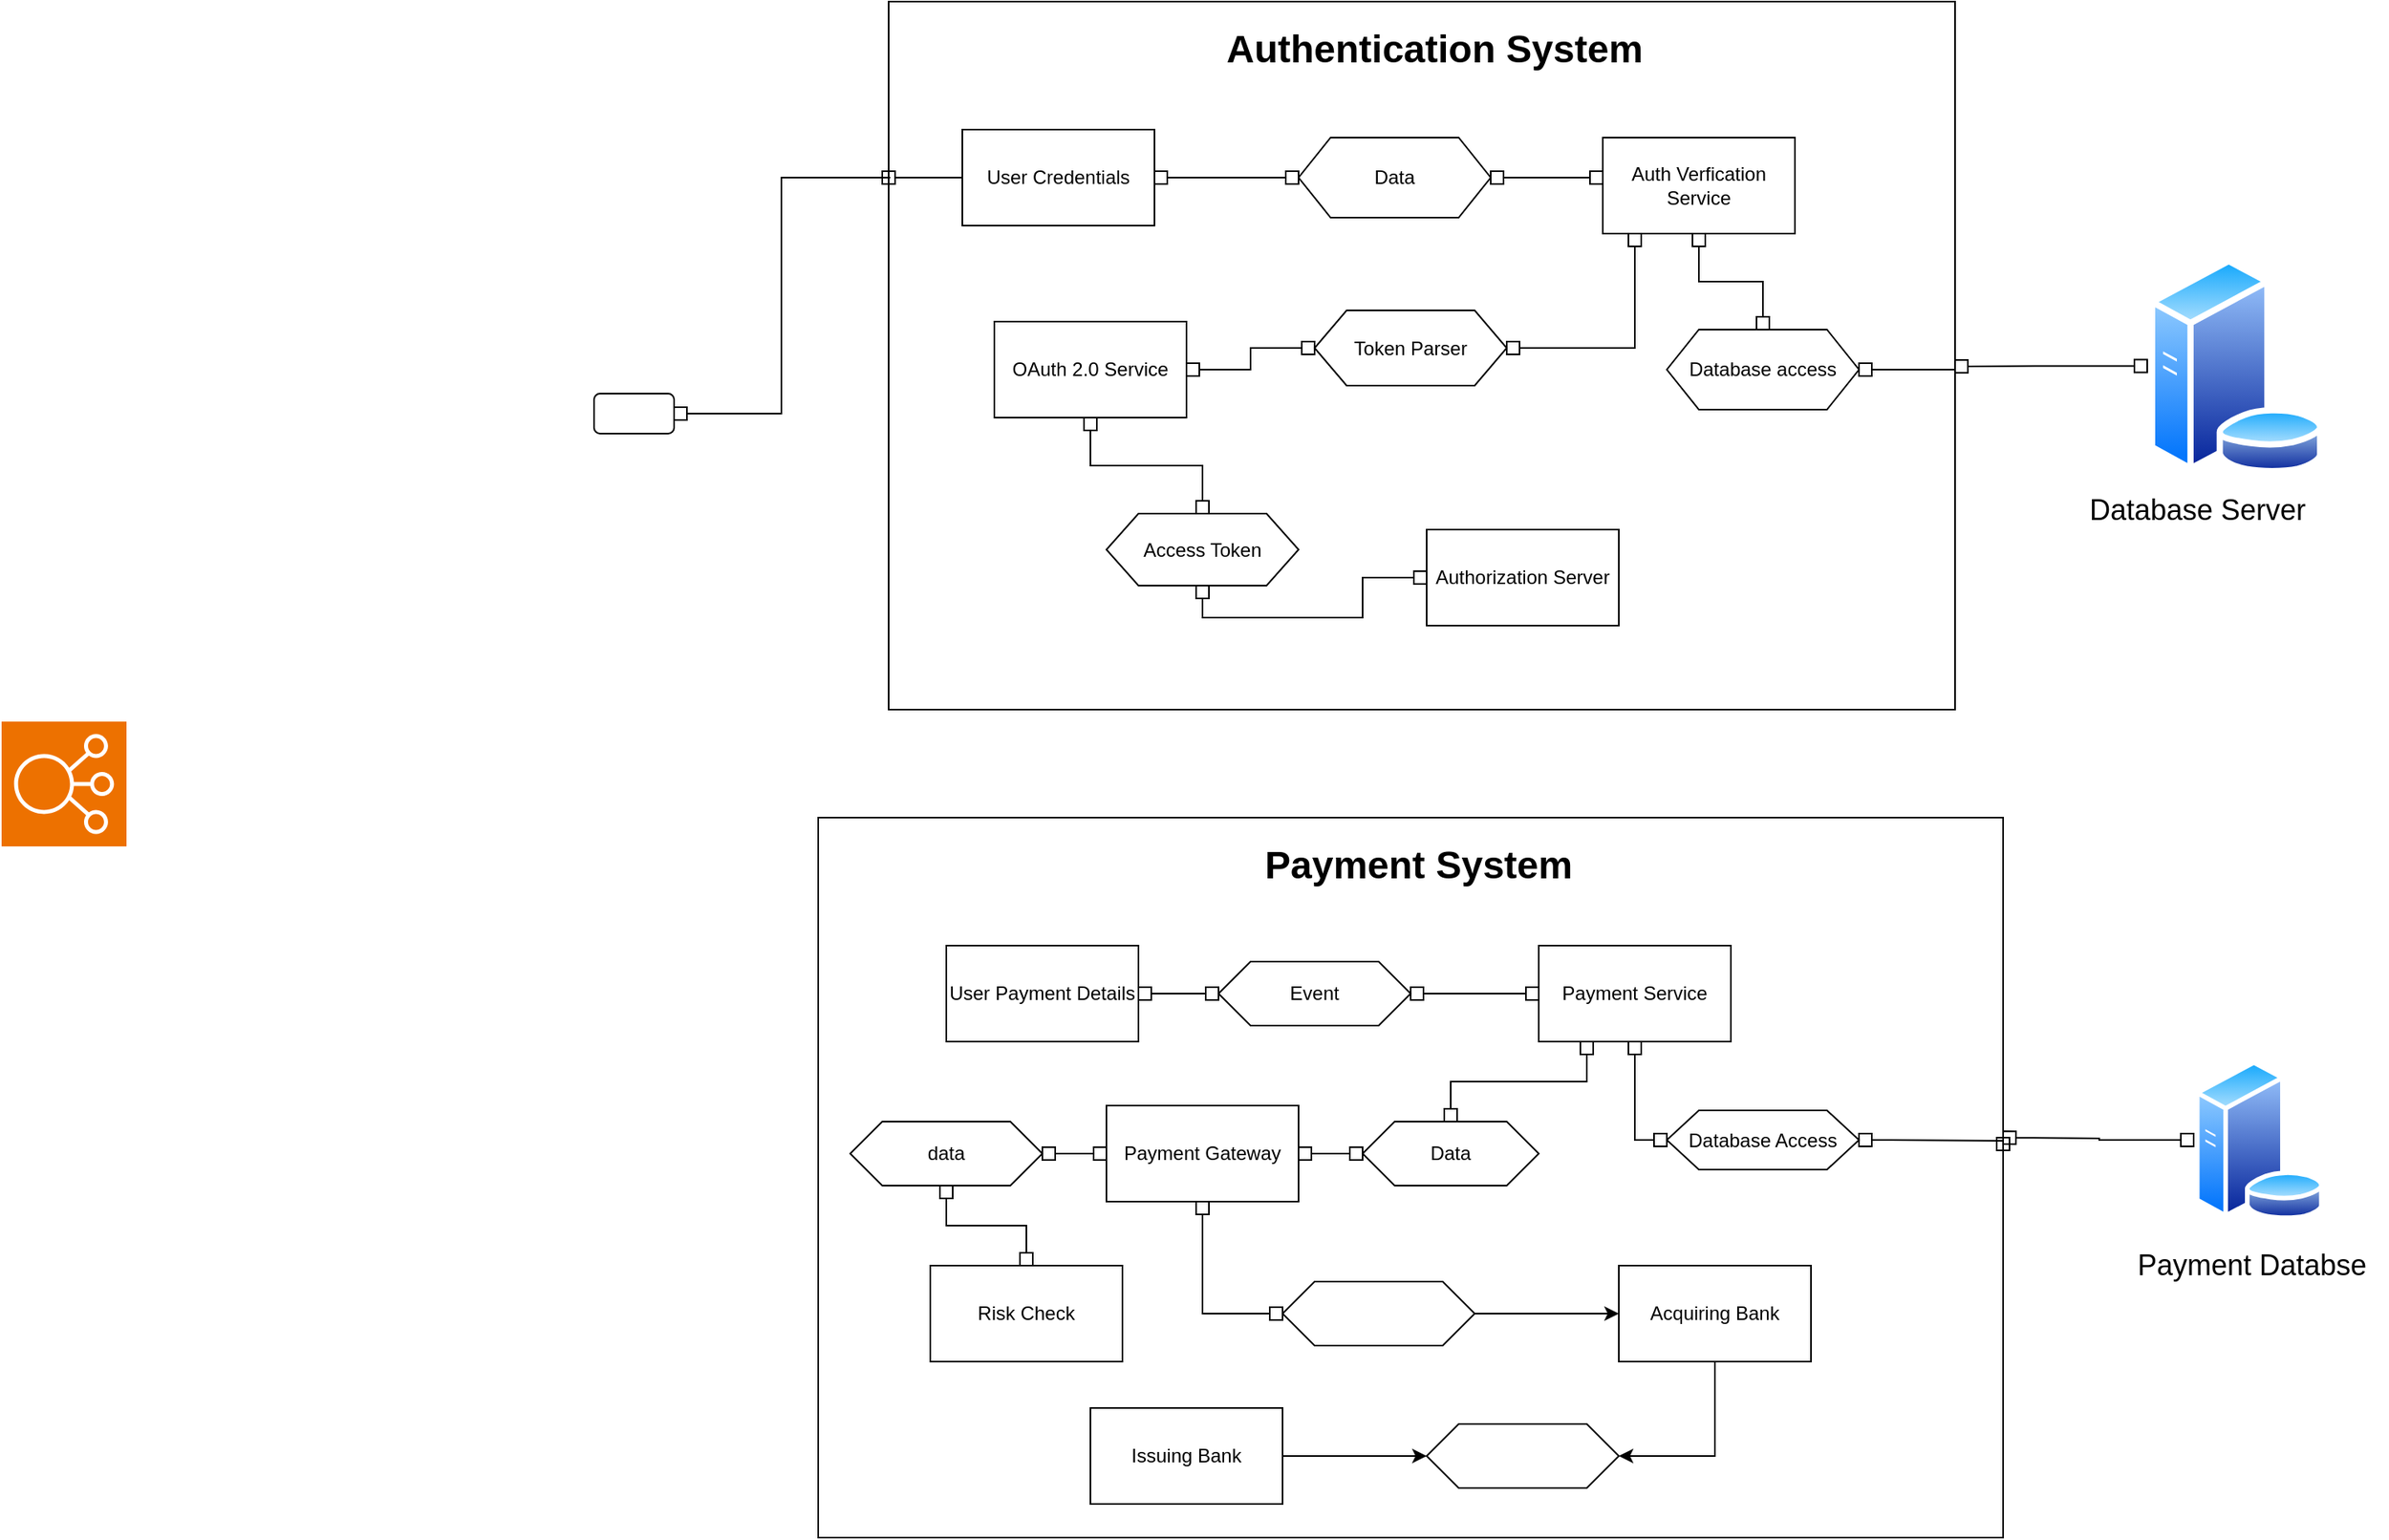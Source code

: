 <mxfile version="22.1.7" type="github">
  <diagram name="Page-1" id="42ylOoLiBur6XUZpX3UK">
    <mxGraphModel dx="2442" dy="883" grid="1" gridSize="10" guides="1" tooltips="1" connect="1" arrows="1" fold="1" page="1" pageScale="1" pageWidth="827" pageHeight="1169" math="0" shadow="0">
      <root>
        <mxCell id="0" />
        <mxCell id="1" parent="0" />
        <mxCell id="lYVP8dvxK-Hps3mgWNJt-1" value="" style="rounded=0;whiteSpace=wrap;html=1;" parent="1" vertex="1">
          <mxGeometry x="184" y="280" width="666" height="442.5" as="geometry" />
        </mxCell>
        <mxCell id="lYVP8dvxK-Hps3mgWNJt-2" value="" style="rounded=1;whiteSpace=wrap;html=1;" parent="1" vertex="1">
          <mxGeometry y="525" width="50" height="25" as="geometry" />
        </mxCell>
        <mxCell id="lYVP8dvxK-Hps3mgWNJt-3" style="edgeStyle=orthogonalEdgeStyle;rounded=0;orthogonalLoop=1;jettySize=auto;html=1;endArrow=none;endFill=0;startArrow=box;startFill=0;" parent="1" source="lYVP8dvxK-Hps3mgWNJt-2" edge="1">
          <mxGeometry relative="1" as="geometry">
            <Array as="points">
              <mxPoint x="117" y="537" />
              <mxPoint x="117" y="390" />
              <mxPoint x="185" y="390" />
            </Array>
            <mxPoint x="185" y="390" as="targetPoint" />
          </mxGeometry>
        </mxCell>
        <mxCell id="lYVP8dvxK-Hps3mgWNJt-5" style="edgeStyle=orthogonalEdgeStyle;rounded=0;orthogonalLoop=1;jettySize=auto;html=1;endArrow=box;endFill=0;startArrow=none;startFill=0;" parent="1" source="lYVP8dvxK-Hps3mgWNJt-4" edge="1">
          <mxGeometry relative="1" as="geometry">
            <mxPoint x="180" y="390" as="targetPoint" />
          </mxGeometry>
        </mxCell>
        <mxCell id="lYVP8dvxK-Hps3mgWNJt-7" style="edgeStyle=orthogonalEdgeStyle;rounded=0;orthogonalLoop=1;jettySize=auto;html=1;endArrow=box;endFill=0;startArrow=box;startFill=0;" parent="1" source="lYVP8dvxK-Hps3mgWNJt-4" edge="1">
          <mxGeometry relative="1" as="geometry">
            <mxPoint x="440" y="390" as="targetPoint" />
          </mxGeometry>
        </mxCell>
        <mxCell id="lYVP8dvxK-Hps3mgWNJt-4" value="User Credentials" style="rounded=0;whiteSpace=wrap;html=1;" parent="1" vertex="1">
          <mxGeometry x="230" y="360" width="120" height="60" as="geometry" />
        </mxCell>
        <mxCell id="lYVP8dvxK-Hps3mgWNJt-8" value="Data" style="shape=hexagon;perimeter=hexagonPerimeter2;whiteSpace=wrap;html=1;fixedSize=1;" parent="1" vertex="1">
          <mxGeometry x="440" y="365" width="120" height="50" as="geometry" />
        </mxCell>
        <mxCell id="lYVP8dvxK-Hps3mgWNJt-23" style="edgeStyle=orthogonalEdgeStyle;rounded=0;orthogonalLoop=1;jettySize=auto;html=1;entryX=0.5;entryY=0;entryDx=0;entryDy=0;endArrow=box;endFill=0;startArrow=box;startFill=0;" parent="1" source="lYVP8dvxK-Hps3mgWNJt-9" target="lYVP8dvxK-Hps3mgWNJt-22" edge="1">
          <mxGeometry relative="1" as="geometry" />
        </mxCell>
        <mxCell id="lYVP8dvxK-Hps3mgWNJt-9" value="Auth Verfication Service" style="rounded=0;whiteSpace=wrap;html=1;" parent="1" vertex="1">
          <mxGeometry x="630" y="365" width="120" height="60" as="geometry" />
        </mxCell>
        <mxCell id="lYVP8dvxK-Hps3mgWNJt-10" style="edgeStyle=orthogonalEdgeStyle;rounded=0;orthogonalLoop=1;jettySize=auto;html=1;endArrow=box;endFill=0;startArrow=box;startFill=0;" parent="1" source="lYVP8dvxK-Hps3mgWNJt-8" edge="1">
          <mxGeometry relative="1" as="geometry">
            <mxPoint x="630" y="390" as="targetPoint" />
          </mxGeometry>
        </mxCell>
        <mxCell id="lYVP8dvxK-Hps3mgWNJt-11" value="" style="image;aspect=fixed;perimeter=ellipsePerimeter;html=1;align=center;shadow=0;dashed=0;spacingTop=3;image=img/lib/active_directory/database_server.svg;" parent="1" vertex="1">
          <mxGeometry x="970" y="440" width="111" height="135.37" as="geometry" />
        </mxCell>
        <mxCell id="lYVP8dvxK-Hps3mgWNJt-12" value="&lt;font style=&quot;font-size: 18px;&quot;&gt;Database Server&lt;/font&gt;" style="text;html=1;align=center;verticalAlign=middle;resizable=0;points=[];autosize=1;strokeColor=none;fillColor=none;" parent="1" vertex="1">
          <mxGeometry x="921" y="577.87" width="160" height="40" as="geometry" />
        </mxCell>
        <mxCell id="lYVP8dvxK-Hps3mgWNJt-13" style="edgeStyle=orthogonalEdgeStyle;rounded=0;orthogonalLoop=1;jettySize=auto;html=1;endArrow=box;endFill=0;startArrow=box;startFill=0;" parent="1" source="lYVP8dvxK-Hps3mgWNJt-11" edge="1">
          <mxGeometry relative="1" as="geometry">
            <mxPoint x="850" y="508" as="targetPoint" />
          </mxGeometry>
        </mxCell>
        <mxCell id="lYVP8dvxK-Hps3mgWNJt-15" value="OAuth 2.0 Service" style="rounded=0;whiteSpace=wrap;html=1;" parent="1" vertex="1">
          <mxGeometry x="250" y="480" width="120" height="60" as="geometry" />
        </mxCell>
        <mxCell id="lYVP8dvxK-Hps3mgWNJt-19" style="edgeStyle=orthogonalEdgeStyle;rounded=0;orthogonalLoop=1;jettySize=auto;html=1;entryX=0.5;entryY=1;entryDx=0;entryDy=0;endArrow=box;endFill=0;startArrow=box;startFill=0;" parent="1" source="lYVP8dvxK-Hps3mgWNJt-18" target="lYVP8dvxK-Hps3mgWNJt-15" edge="1">
          <mxGeometry relative="1" as="geometry" />
        </mxCell>
        <mxCell id="lYVP8dvxK-Hps3mgWNJt-18" value="Access Token" style="shape=hexagon;perimeter=hexagonPerimeter2;whiteSpace=wrap;html=1;fixedSize=1;" parent="1" vertex="1">
          <mxGeometry x="320" y="600" width="120" height="45" as="geometry" />
        </mxCell>
        <mxCell id="lYVP8dvxK-Hps3mgWNJt-21" style="edgeStyle=orthogonalEdgeStyle;rounded=0;orthogonalLoop=1;jettySize=auto;html=1;entryX=0.5;entryY=1;entryDx=0;entryDy=0;endArrow=box;endFill=0;startArrow=box;startFill=0;" parent="1" source="lYVP8dvxK-Hps3mgWNJt-20" target="lYVP8dvxK-Hps3mgWNJt-18" edge="1">
          <mxGeometry relative="1" as="geometry" />
        </mxCell>
        <mxCell id="lYVP8dvxK-Hps3mgWNJt-20" value="Authorization Server" style="rounded=0;whiteSpace=wrap;html=1;" parent="1" vertex="1">
          <mxGeometry x="520" y="610" width="120" height="60" as="geometry" />
        </mxCell>
        <mxCell id="lYVP8dvxK-Hps3mgWNJt-25" style="edgeStyle=orthogonalEdgeStyle;rounded=0;orthogonalLoop=1;jettySize=auto;html=1;startArrow=box;startFill=0;endArrow=none;endFill=0;" parent="1" source="lYVP8dvxK-Hps3mgWNJt-22" edge="1">
          <mxGeometry relative="1" as="geometry">
            <mxPoint x="850" y="510" as="targetPoint" />
          </mxGeometry>
        </mxCell>
        <mxCell id="lYVP8dvxK-Hps3mgWNJt-22" value="Database access" style="shape=hexagon;perimeter=hexagonPerimeter2;whiteSpace=wrap;html=1;fixedSize=1;" parent="1" vertex="1">
          <mxGeometry x="670" y="485" width="120" height="50" as="geometry" />
        </mxCell>
        <mxCell id="lYVP8dvxK-Hps3mgWNJt-27" style="edgeStyle=orthogonalEdgeStyle;rounded=0;orthogonalLoop=1;jettySize=auto;html=1;entryX=1;entryY=0.5;entryDx=0;entryDy=0;endArrow=box;endFill=0;startArrow=box;startFill=0;" parent="1" source="lYVP8dvxK-Hps3mgWNJt-26" target="lYVP8dvxK-Hps3mgWNJt-15" edge="1">
          <mxGeometry relative="1" as="geometry" />
        </mxCell>
        <mxCell id="lYVP8dvxK-Hps3mgWNJt-28" style="edgeStyle=orthogonalEdgeStyle;rounded=0;orthogonalLoop=1;jettySize=auto;html=1;endArrow=box;endFill=0;startArrow=box;startFill=0;" parent="1" source="lYVP8dvxK-Hps3mgWNJt-26" edge="1">
          <mxGeometry relative="1" as="geometry">
            <mxPoint x="650" y="425" as="targetPoint" />
            <Array as="points">
              <mxPoint x="650" y="497" />
              <mxPoint x="650" y="425" />
            </Array>
          </mxGeometry>
        </mxCell>
        <mxCell id="lYVP8dvxK-Hps3mgWNJt-26" value="Token Parser" style="shape=hexagon;perimeter=hexagonPerimeter2;whiteSpace=wrap;html=1;fixedSize=1;" parent="1" vertex="1">
          <mxGeometry x="450" y="473" width="120" height="47" as="geometry" />
        </mxCell>
        <mxCell id="uQEmQNhK0XmUalz2fVTB-5" value="" style="sketch=0;points=[[0,0,0],[0.25,0,0],[0.5,0,0],[0.75,0,0],[1,0,0],[0,1,0],[0.25,1,0],[0.5,1,0],[0.75,1,0],[1,1,0],[0,0.25,0],[0,0.5,0],[0,0.75,0],[1,0.25,0],[1,0.5,0],[1,0.75,0]];outlineConnect=0;fontColor=#232F3E;fillColor=#ED7100;strokeColor=#ffffff;dashed=0;verticalLabelPosition=bottom;verticalAlign=top;align=center;html=1;fontSize=12;fontStyle=0;aspect=fixed;shape=mxgraph.aws4.resourceIcon;resIcon=mxgraph.aws4.elastic_load_balancing;hachureGap=4;jiggle=2;curveFitting=1;fontFamily=Architects Daughter;fontSource=https%3A%2F%2Ffonts.googleapis.com%2Fcss%3Ffamily%3DArchitects%2BDaughter;" parent="1" vertex="1">
          <mxGeometry x="-370" y="730" width="78" height="78" as="geometry" />
        </mxCell>
        <mxCell id="uQEmQNhK0XmUalz2fVTB-8" value="" style="rounded=0;whiteSpace=wrap;html=1;" parent="1" vertex="1">
          <mxGeometry x="140" y="790" width="740" height="450" as="geometry" />
        </mxCell>
        <mxCell id="eyAL_VEA7kBz__V9TV59-21" style="edgeStyle=orthogonalEdgeStyle;rounded=0;orthogonalLoop=1;jettySize=auto;html=1;entryX=0;entryY=0.5;entryDx=0;entryDy=0;endArrow=box;endFill=0;startArrow=box;startFill=0;" edge="1" parent="1" source="uQEmQNhK0XmUalz2fVTB-11" target="eyAL_VEA7kBz__V9TV59-1">
          <mxGeometry relative="1" as="geometry" />
        </mxCell>
        <mxCell id="uQEmQNhK0XmUalz2fVTB-11" value="User Payment Details" style="rounded=0;whiteSpace=wrap;html=1;" parent="1" vertex="1">
          <mxGeometry x="220" y="870" width="120" height="60" as="geometry" />
        </mxCell>
        <mxCell id="eyAL_VEA7kBz__V9TV59-22" style="edgeStyle=orthogonalEdgeStyle;rounded=0;orthogonalLoop=1;jettySize=auto;html=1;entryX=0;entryY=0.5;entryDx=0;entryDy=0;endArrow=box;endFill=0;startArrow=box;startFill=0;" edge="1" parent="1" source="eyAL_VEA7kBz__V9TV59-1" target="eyAL_VEA7kBz__V9TV59-2">
          <mxGeometry relative="1" as="geometry" />
        </mxCell>
        <mxCell id="eyAL_VEA7kBz__V9TV59-1" value="Event" style="shape=hexagon;perimeter=hexagonPerimeter2;whiteSpace=wrap;html=1;fixedSize=1;" vertex="1" parent="1">
          <mxGeometry x="390" y="880" width="120" height="40" as="geometry" />
        </mxCell>
        <mxCell id="eyAL_VEA7kBz__V9TV59-24" style="edgeStyle=orthogonalEdgeStyle;rounded=0;orthogonalLoop=1;jettySize=auto;html=1;entryX=0;entryY=0.5;entryDx=0;entryDy=0;endArrow=box;endFill=0;startArrow=box;startFill=0;" edge="1" parent="1" source="eyAL_VEA7kBz__V9TV59-2" target="eyAL_VEA7kBz__V9TV59-5">
          <mxGeometry relative="1" as="geometry" />
        </mxCell>
        <mxCell id="eyAL_VEA7kBz__V9TV59-2" value="Payment Service" style="rounded=0;whiteSpace=wrap;html=1;" vertex="1" parent="1">
          <mxGeometry x="590" y="870" width="120" height="60" as="geometry" />
        </mxCell>
        <mxCell id="eyAL_VEA7kBz__V9TV59-20" style="edgeStyle=orthogonalEdgeStyle;rounded=0;orthogonalLoop=1;jettySize=auto;html=1;endArrow=box;endFill=0;startArrow=box;startFill=0;" edge="1" parent="1" source="eyAL_VEA7kBz__V9TV59-3">
          <mxGeometry relative="1" as="geometry">
            <mxPoint x="880" y="990" as="targetPoint" />
          </mxGeometry>
        </mxCell>
        <mxCell id="eyAL_VEA7kBz__V9TV59-3" value="" style="image;aspect=fixed;perimeter=ellipsePerimeter;html=1;align=center;shadow=0;dashed=0;spacingTop=3;image=img/lib/active_directory/database_server.svg;" vertex="1" parent="1">
          <mxGeometry x="999" y="941.5" width="82" height="100" as="geometry" />
        </mxCell>
        <mxCell id="eyAL_VEA7kBz__V9TV59-4" value="&lt;font style=&quot;font-size: 18px;&quot;&gt;Payment Databse&lt;/font&gt;" style="text;html=1;align=center;verticalAlign=middle;resizable=0;points=[];autosize=1;strokeColor=none;fillColor=none;" vertex="1" parent="1">
          <mxGeometry x="950" y="1050" width="170" height="40" as="geometry" />
        </mxCell>
        <mxCell id="eyAL_VEA7kBz__V9TV59-5" value="Database Access" style="shape=hexagon;perimeter=hexagonPerimeter2;whiteSpace=wrap;html=1;fixedSize=1;" vertex="1" parent="1">
          <mxGeometry x="670" y="973" width="120" height="37" as="geometry" />
        </mxCell>
        <mxCell id="eyAL_VEA7kBz__V9TV59-25" style="edgeStyle=orthogonalEdgeStyle;rounded=0;orthogonalLoop=1;jettySize=auto;html=1;entryX=0.25;entryY=1;entryDx=0;entryDy=0;endArrow=box;endFill=0;startArrow=box;startFill=0;" edge="1" parent="1" source="eyAL_VEA7kBz__V9TV59-6" target="eyAL_VEA7kBz__V9TV59-2">
          <mxGeometry relative="1" as="geometry" />
        </mxCell>
        <mxCell id="eyAL_VEA7kBz__V9TV59-6" value="Data" style="shape=hexagon;perimeter=hexagonPerimeter2;whiteSpace=wrap;html=1;fixedSize=1;" vertex="1" parent="1">
          <mxGeometry x="480" y="980" width="110" height="40" as="geometry" />
        </mxCell>
        <mxCell id="eyAL_VEA7kBz__V9TV59-26" style="edgeStyle=orthogonalEdgeStyle;rounded=0;orthogonalLoop=1;jettySize=auto;html=1;entryX=0;entryY=0.5;entryDx=0;entryDy=0;endArrow=box;endFill=0;startArrow=box;startFill=0;" edge="1" parent="1" source="eyAL_VEA7kBz__V9TV59-7" target="eyAL_VEA7kBz__V9TV59-6">
          <mxGeometry relative="1" as="geometry" />
        </mxCell>
        <mxCell id="eyAL_VEA7kBz__V9TV59-27" style="edgeStyle=orthogonalEdgeStyle;rounded=0;orthogonalLoop=1;jettySize=auto;html=1;entryX=1;entryY=0.5;entryDx=0;entryDy=0;endArrow=box;endFill=0;startArrow=box;startFill=0;" edge="1" parent="1" source="eyAL_VEA7kBz__V9TV59-7" target="eyAL_VEA7kBz__V9TV59-8">
          <mxGeometry relative="1" as="geometry" />
        </mxCell>
        <mxCell id="eyAL_VEA7kBz__V9TV59-30" style="edgeStyle=orthogonalEdgeStyle;rounded=0;orthogonalLoop=1;jettySize=auto;html=1;entryX=0;entryY=0.5;entryDx=0;entryDy=0;endArrow=box;endFill=0;startArrow=box;startFill=0;" edge="1" parent="1" source="eyAL_VEA7kBz__V9TV59-7" target="eyAL_VEA7kBz__V9TV59-10">
          <mxGeometry relative="1" as="geometry" />
        </mxCell>
        <mxCell id="eyAL_VEA7kBz__V9TV59-7" value="Payment Gateway" style="rounded=0;whiteSpace=wrap;html=1;" vertex="1" parent="1">
          <mxGeometry x="320" y="970" width="120" height="60" as="geometry" />
        </mxCell>
        <mxCell id="eyAL_VEA7kBz__V9TV59-8" value="data" style="shape=hexagon;perimeter=hexagonPerimeter2;whiteSpace=wrap;html=1;fixedSize=1;" vertex="1" parent="1">
          <mxGeometry x="160" y="980" width="120" height="40" as="geometry" />
        </mxCell>
        <mxCell id="eyAL_VEA7kBz__V9TV59-28" style="edgeStyle=orthogonalEdgeStyle;rounded=0;orthogonalLoop=1;jettySize=auto;html=1;entryX=0.5;entryY=1;entryDx=0;entryDy=0;endArrow=box;endFill=0;startArrow=box;startFill=0;" edge="1" parent="1" source="eyAL_VEA7kBz__V9TV59-9" target="eyAL_VEA7kBz__V9TV59-8">
          <mxGeometry relative="1" as="geometry" />
        </mxCell>
        <mxCell id="eyAL_VEA7kBz__V9TV59-9" value="Risk Check" style="rounded=0;whiteSpace=wrap;html=1;" vertex="1" parent="1">
          <mxGeometry x="210" y="1070" width="120" height="60" as="geometry" />
        </mxCell>
        <mxCell id="eyAL_VEA7kBz__V9TV59-31" style="edgeStyle=orthogonalEdgeStyle;rounded=0;orthogonalLoop=1;jettySize=auto;html=1;entryX=0;entryY=0.5;entryDx=0;entryDy=0;" edge="1" parent="1" source="eyAL_VEA7kBz__V9TV59-10" target="eyAL_VEA7kBz__V9TV59-11">
          <mxGeometry relative="1" as="geometry" />
        </mxCell>
        <mxCell id="eyAL_VEA7kBz__V9TV59-10" value="" style="shape=hexagon;perimeter=hexagonPerimeter2;whiteSpace=wrap;html=1;fixedSize=1;" vertex="1" parent="1">
          <mxGeometry x="430" y="1080" width="120" height="40" as="geometry" />
        </mxCell>
        <mxCell id="eyAL_VEA7kBz__V9TV59-32" style="edgeStyle=orthogonalEdgeStyle;rounded=0;orthogonalLoop=1;jettySize=auto;html=1;entryX=1;entryY=0.5;entryDx=0;entryDy=0;" edge="1" parent="1" source="eyAL_VEA7kBz__V9TV59-11" target="eyAL_VEA7kBz__V9TV59-12">
          <mxGeometry relative="1" as="geometry" />
        </mxCell>
        <mxCell id="eyAL_VEA7kBz__V9TV59-11" value="Acquiring Bank" style="rounded=0;whiteSpace=wrap;html=1;" vertex="1" parent="1">
          <mxGeometry x="640" y="1070" width="120" height="60" as="geometry" />
        </mxCell>
        <mxCell id="eyAL_VEA7kBz__V9TV59-12" value="" style="shape=hexagon;perimeter=hexagonPerimeter2;whiteSpace=wrap;html=1;fixedSize=1;" vertex="1" parent="1">
          <mxGeometry x="520" y="1169" width="120" height="40" as="geometry" />
        </mxCell>
        <mxCell id="eyAL_VEA7kBz__V9TV59-33" style="edgeStyle=orthogonalEdgeStyle;rounded=0;orthogonalLoop=1;jettySize=auto;html=1;entryX=0;entryY=0.5;entryDx=0;entryDy=0;" edge="1" parent="1" source="eyAL_VEA7kBz__V9TV59-13" target="eyAL_VEA7kBz__V9TV59-12">
          <mxGeometry relative="1" as="geometry" />
        </mxCell>
        <mxCell id="eyAL_VEA7kBz__V9TV59-13" value="Issuing Bank" style="rounded=0;whiteSpace=wrap;html=1;" vertex="1" parent="1">
          <mxGeometry x="310" y="1159" width="120" height="60" as="geometry" />
        </mxCell>
        <mxCell id="eyAL_VEA7kBz__V9TV59-18" style="edgeStyle=orthogonalEdgeStyle;rounded=0;orthogonalLoop=1;jettySize=auto;html=1;exitX=1;exitY=0.5;exitDx=0;exitDy=0;endArrow=box;endFill=0;startArrow=box;startFill=0;" edge="1" parent="1" source="eyAL_VEA7kBz__V9TV59-5">
          <mxGeometry relative="1" as="geometry">
            <mxPoint x="880" y="990" as="targetPoint" />
            <Array as="points">
              <mxPoint x="810" y="992" />
              <mxPoint x="840" y="992" />
            </Array>
          </mxGeometry>
        </mxCell>
        <mxCell id="eyAL_VEA7kBz__V9TV59-34" value="&lt;h1&gt;Payment System&lt;/h1&gt;" style="text;html=1;strokeColor=none;fillColor=none;spacing=5;spacingTop=-20;whiteSpace=wrap;overflow=hidden;rounded=0;" vertex="1" parent="1">
          <mxGeometry x="414" y="800" width="270" height="120" as="geometry" />
        </mxCell>
        <mxCell id="eyAL_VEA7kBz__V9TV59-35" value="&lt;h1&gt;&lt;b&gt;Authentication System&lt;/b&gt;&lt;/h1&gt;" style="text;html=1;strokeColor=none;fillColor=none;spacing=5;spacingTop=-20;whiteSpace=wrap;overflow=hidden;rounded=0;" vertex="1" parent="1">
          <mxGeometry x="390" y="290" width="289" height="120" as="geometry" />
        </mxCell>
      </root>
    </mxGraphModel>
  </diagram>
</mxfile>
